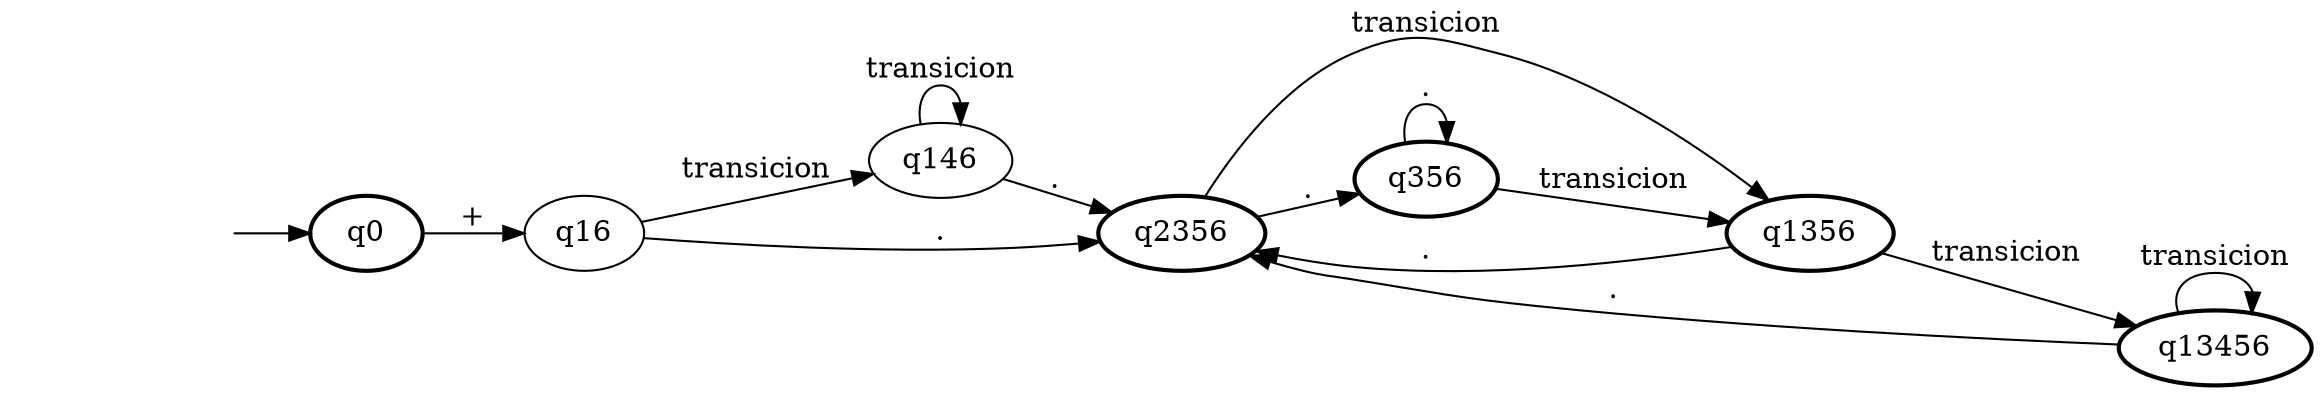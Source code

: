 digraph afd  { rankdir=LR;
	_invisible [style="invis"];
	q0 [penwidth="2"];
	q16;
	q146;
	q2356 [penwidth="2"];
	q1356 [penwidth="2"];
	q356 [penwidth="2"];
	q13456 [penwidth="2"];
	_invisible -> q0 ;
	q0 -> q16 [label="+"];
	q16 -> q146 [label="transicion"];
	q16 -> q2356 [label="."];
	q146 -> q146 [label="transicion"];
	q146 -> q2356 [label="."];
	q2356 -> q1356 [label="transicion"];
	q2356 -> q356 [label="."];
	q1356 -> q13456 [label="transicion"];
	q1356 -> q2356 [label="."];
	q356 -> q1356 [label="transicion"];
	q356 -> q356 [label="."];
	q13456 -> q13456 [label="transicion"];
	q13456 -> q2356 [label="."];
}